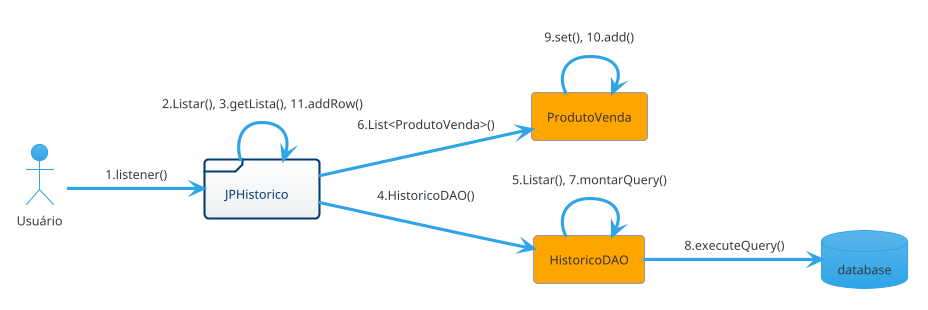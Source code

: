 @startuml
!theme cerulean
left to right direction

actor Usuário
agent ProdutoVenda
database database
frame JPHistorico
agent HistoricoDAO

Usuário --> JPHistorico : 1.listener()
JPHistorico --> JPHistorico : 2.Listar(), 3.getLista(), 11.addRow()
JPHistorico --> HistoricoDAO : 4.HistoricoDAO()
HistoricoDAO --> HistoricoDAO : 5.Listar(), 7.montarQuery()
HistoricoDAO --> database : 8.executeQuery()
JPHistorico --> ProdutoVenda : 6.List<ProdutoVenda>()
ProdutoVenda --> ProdutoVenda : 9.set(), 10.add()
@enduml